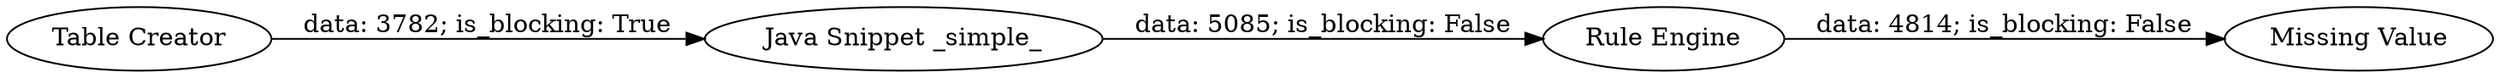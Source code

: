 digraph {
	"-7175194832225970741_3" [label="Rule Engine"]
	"-7175194832225970741_4" [label="Missing Value"]
	"-7175194832225970741_1" [label="Table Creator"]
	"-7175194832225970741_2" [label="Java Snippet _simple_"]
	"-7175194832225970741_1" -> "-7175194832225970741_2" [label="data: 3782; is_blocking: True"]
	"-7175194832225970741_3" -> "-7175194832225970741_4" [label="data: 4814; is_blocking: False"]
	"-7175194832225970741_2" -> "-7175194832225970741_3" [label="data: 5085; is_blocking: False"]
	rankdir=LR
}
